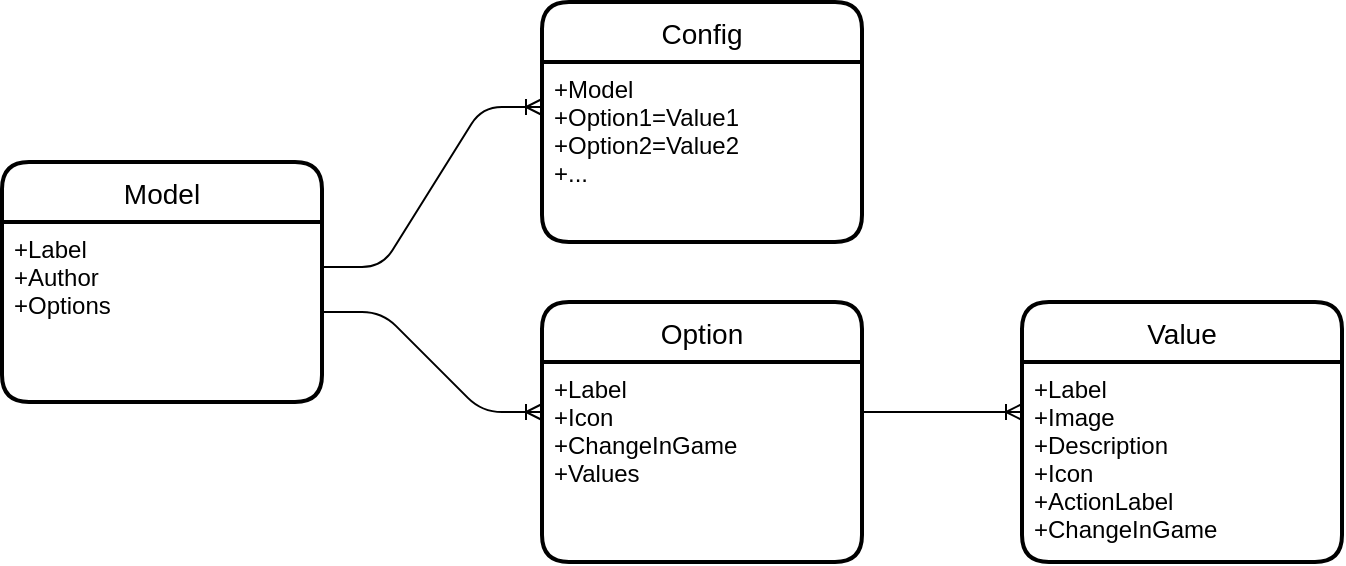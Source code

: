 <mxfile version="14.7.7" type="device"><diagram id="jldWfTzcpCg0fawnZ98F" name="Page-1"><mxGraphModel dx="1422" dy="752" grid="1" gridSize="10" guides="1" tooltips="1" connect="1" arrows="1" fold="1" page="1" pageScale="1" pageWidth="1169" pageHeight="827" math="0" shadow="0"><root><mxCell id="0"/><mxCell id="1" parent="0"/><mxCell id="uItpyqjYb3gSrfe60AFr-1" value="Model" style="swimlane;childLayout=stackLayout;horizontal=1;startSize=30;horizontalStack=0;rounded=1;fontSize=14;fontStyle=0;strokeWidth=2;resizeParent=0;resizeLast=1;shadow=0;dashed=0;align=center;" vertex="1" parent="1"><mxGeometry x="300" y="200" width="160" height="120" as="geometry"/></mxCell><mxCell id="uItpyqjYb3gSrfe60AFr-2" value="+Label&#xA;+Author&#xA;+Options&#xA;" style="align=left;strokeColor=none;fillColor=none;spacingLeft=4;fontSize=12;verticalAlign=top;resizable=0;rotatable=0;part=1;" vertex="1" parent="uItpyqjYb3gSrfe60AFr-1"><mxGeometry y="30" width="160" height="90" as="geometry"/></mxCell><mxCell id="uItpyqjYb3gSrfe60AFr-3" value="Config" style="swimlane;childLayout=stackLayout;horizontal=1;startSize=30;horizontalStack=0;rounded=1;fontSize=14;fontStyle=0;strokeWidth=2;resizeParent=0;resizeLast=1;shadow=0;dashed=0;align=center;" vertex="1" parent="1"><mxGeometry x="570" y="120" width="160" height="120" as="geometry"/></mxCell><mxCell id="uItpyqjYb3gSrfe60AFr-4" value="+Model&#xA;+Option1=Value1&#xA;+Option2=Value2&#xA;+...&#xA;" style="align=left;strokeColor=none;fillColor=none;spacingLeft=4;fontSize=12;verticalAlign=top;resizable=0;rotatable=0;part=1;" vertex="1" parent="uItpyqjYb3gSrfe60AFr-3"><mxGeometry y="30" width="160" height="90" as="geometry"/></mxCell><mxCell id="uItpyqjYb3gSrfe60AFr-5" value="Option" style="swimlane;childLayout=stackLayout;horizontal=1;startSize=30;horizontalStack=0;rounded=1;fontSize=14;fontStyle=0;strokeWidth=2;resizeParent=0;resizeLast=1;shadow=0;dashed=0;align=center;" vertex="1" parent="1"><mxGeometry x="570" y="270" width="160" height="130" as="geometry"/></mxCell><mxCell id="uItpyqjYb3gSrfe60AFr-6" value="+Label&#xA;+Icon&#xA;+ChangeInGame&#xA;+Values" style="align=left;strokeColor=none;fillColor=none;spacingLeft=4;fontSize=12;verticalAlign=top;resizable=0;rotatable=0;part=1;" vertex="1" parent="uItpyqjYb3gSrfe60AFr-5"><mxGeometry y="30" width="160" height="100" as="geometry"/></mxCell><mxCell id="uItpyqjYb3gSrfe60AFr-7" value="Value" style="swimlane;childLayout=stackLayout;horizontal=1;startSize=30;horizontalStack=0;rounded=1;fontSize=14;fontStyle=0;strokeWidth=2;resizeParent=0;resizeLast=1;shadow=0;dashed=0;align=center;" vertex="1" parent="1"><mxGeometry x="810" y="270" width="160" height="130" as="geometry"/></mxCell><mxCell id="uItpyqjYb3gSrfe60AFr-8" value="+Label&#xA;+Image&#xA;+Description&#xA;+Icon&#xA;+ActionLabel&#xA;+ChangeInGame&#xA;" style="align=left;strokeColor=none;fillColor=none;spacingLeft=4;fontSize=12;verticalAlign=top;resizable=0;rotatable=0;part=1;" vertex="1" parent="uItpyqjYb3gSrfe60AFr-7"><mxGeometry y="30" width="160" height="100" as="geometry"/></mxCell><mxCell id="uItpyqjYb3gSrfe60AFr-9" value="" style="edgeStyle=entityRelationEdgeStyle;fontSize=12;html=1;endArrow=ERoneToMany;entryX=0;entryY=0.25;entryDx=0;entryDy=0;exitX=1;exitY=0.25;exitDx=0;exitDy=0;" edge="1" parent="1" source="uItpyqjYb3gSrfe60AFr-2" target="uItpyqjYb3gSrfe60AFr-4"><mxGeometry width="100" height="100" relative="1" as="geometry"><mxPoint x="530" y="430" as="sourcePoint"/><mxPoint x="630" y="330" as="targetPoint"/></mxGeometry></mxCell><mxCell id="uItpyqjYb3gSrfe60AFr-10" value="" style="edgeStyle=entityRelationEdgeStyle;fontSize=12;html=1;endArrow=ERoneToMany;entryX=0;entryY=0.25;entryDx=0;entryDy=0;exitX=1;exitY=0.5;exitDx=0;exitDy=0;" edge="1" parent="1" source="uItpyqjYb3gSrfe60AFr-2" target="uItpyqjYb3gSrfe60AFr-6"><mxGeometry width="100" height="100" relative="1" as="geometry"><mxPoint x="670" y="590" as="sourcePoint"/><mxPoint x="770" y="490" as="targetPoint"/></mxGeometry></mxCell><mxCell id="uItpyqjYb3gSrfe60AFr-11" value="" style="edgeStyle=entityRelationEdgeStyle;fontSize=12;html=1;endArrow=ERoneToMany;exitX=1;exitY=0.25;exitDx=0;exitDy=0;entryX=0;entryY=0.25;entryDx=0;entryDy=0;" edge="1" parent="1" source="uItpyqjYb3gSrfe60AFr-6" target="uItpyqjYb3gSrfe60AFr-8"><mxGeometry width="100" height="100" relative="1" as="geometry"><mxPoint x="390" y="520" as="sourcePoint"/><mxPoint x="280" y="645" as="targetPoint"/></mxGeometry></mxCell></root></mxGraphModel></diagram></mxfile>